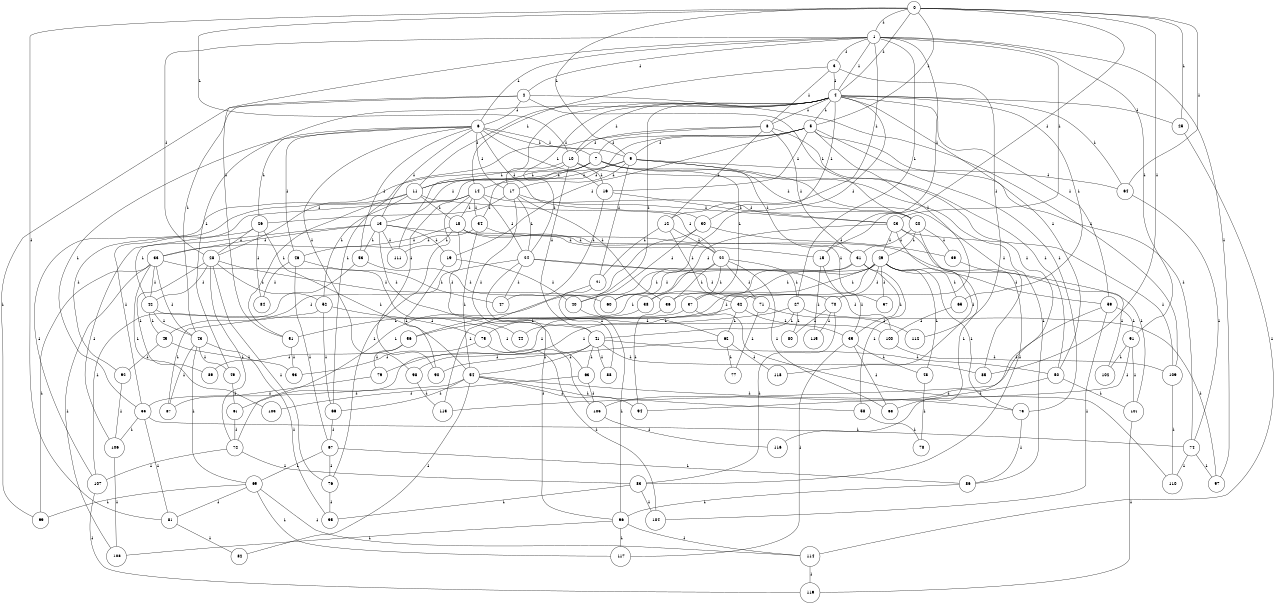 graph G {
size="8.5,11;"
ratio = "expand;"
fixedsize="true;"
overlap="scale;"
node[shape=circle,width=.12,hight=.12,fontsize=12]
edge[fontsize=12]

0[label=" 0" color=black, pos="0.099176635,2.6711617!"];
1[label=" 1" color=black, pos="1.1548544,0.79825265!"];
2[label=" 2" color=black, pos="2.7034541,0.20819395!"];
3[label=" 3" color=black, pos="1.5119949,1.0585007!"];
4[label=" 4" color=black, pos="2.8850598,2.4185785!"];
5[label=" 5" color=black, pos="0.95124703,0.71198995!"];
6[label=" 6" color=black, pos="2.3111669,0.48603887!"];
7[label=" 7" color=black, pos="1.1330156,1.6529921!"];
8[label=" 8" color=black, pos="1.2695049,2.1793281!"];
9[label=" 9" color=black, pos="0.12420122,2.9311847!"];
10[label=" 10" color=black, pos="0.79779089,1.5703235!"];
11[label=" 11" color=black, pos="2.5559449,1.6854888!"];
12[label=" 12" color=black, pos="2.4179501,1.7695285!"];
13[label=" 13" color=black, pos="1.0297006,0.51351705!"];
14[label=" 14" color=black, pos="0.054347115,1.1027995!"];
15[label=" 15" color=black, pos="2.5109672,1.419555!"];
16[label=" 16" color=black, pos="1.0799454,1.2048314!"];
17[label=" 17" color=black, pos="2.5764639,1.0318019!"];
18[label=" 18" color=black, pos="2.2753946,2.6840406!"];
19[label=" 19" color=black, pos="2.2309496,1.2723441!"];
20[label=" 20" color=black, pos="2.4735967,0.018096871!"];
21[label=" 21" color=black, pos="1.5233911,1.8441649!"];
22[label=" 22" color=black, pos="1.5311698,2.765101!"];
23[label=" 23" color=black, pos="2.702756,0.82260918!"];
24[label=" 24" color=black, pos="2.7835391,1.986848!"];
25[label=" 25" color=black, pos="1.1634566,2.7342578!"];
26[label=" 26" color=black, pos="2.6207754,2.2701907!"];
27[label=" 27" color=black, pos="0.78782775,2.5006247!"];
28[label=" 28" color=black, pos="1.5844075,0.76472178!"];
29[label=" 29" color=black, pos="0.05033548,2.6855368!"];
30[label=" 30" color=black, pos="1.5558511,2.6236424!"];
31[label=" 31" color=black, pos="2.6352937,2.0413086!"];
32[label=" 32" color=black, pos="1.4736921,1.7788359!"];
33[label=" 33" color=black, pos="1.0468066,0.075999879!"];
34[label=" 34" color=black, pos="0.931392,1.519307!"];
35[label=" 35" color=black, pos="0.88872541,0.98064419!"];
36[label=" 36" color=black, pos="0.53865321,2.5809315!"];
37[label=" 37" color=black, pos="2.3542526,0.17049401!"];
38[label=" 38" color=black, pos="1.717106,1.1687109!"];
39[label=" 39" color=black, pos="2.240388,0.77123258!"];
40[label=" 40" color=black, pos="0.23817606,2.3512288!"];
41[label=" 41" color=black, pos="0.063162074,0.95256463!"];
42[label=" 42" color=black, pos="1.7734192,1.7137738!"];
43[label=" 43" color=black, pos="0.49180324,0.13527752!"];
44[label=" 44" color=black, pos="2.439784,2.6194451!"];
45[label=" 45" color=black, pos="2.9826772,2.7041404!"];
46[label=" 46" color=black, pos="2.5840755,2.0521829!"];
47[label=" 47" color=black, pos="0.082870733,2.5385436!"];
48[label=" 48" color=black, pos="0.37348392,0.60602944!"];
49[label=" 49" color=black, pos="2.317001,0.43120007!"];
50[label=" 50" color=black, pos="2.0304657,2.7525649!"];
51[label=" 51" color=black, pos="1.8393919,2.5527254!"];
52[label=" 52" color=black, pos="0.60405141,1.0732125!"];
53[label=" 53" color=black, pos="1.9621097,1.2865118!"];
54[label=" 54" color=black, pos="1.6502042,0.37064871!"];
55[label=" 55" color=black, pos="2.1621102,0.054121713!"];
56[label=" 56" color=black, pos="1.7989647,1.9722401!"];
57[label=" 57" color=black, pos="0.21874523,2.206386!"];
58[label=" 58" color=black, pos="0.54841409,1.7714798!"];
59[label=" 59" color=black, pos="2.8467934,0.66698189!"];
60[label=" 60" color=black, pos="0.49637569,2.0375734!"];
61[label=" 61" color=black, pos="1.5175473,1.0046705!"];
62[label=" 62" color=black, pos="2.6627799,1.9008264!"];
63[label=" 63" color=black, pos="1.2845116,2.3604843!"];
64[label=" 64" color=black, pos="1.6150993,2.199442!"];
65[label=" 65" color=black, pos="1.7361646,2.0830554!"];
66[label=" 66" color=black, pos="1.364779,1.6723847!"];
67[label=" 67" color=black, pos="2.1787404,0.66241717!"];
68[label=" 68" color=black, pos="0.079560945,0.13360145!"];
69[label=" 69" color=black, pos="1.0240758,2.7648598!"];
70[label=" 70" color=black, pos="1.5135912,1.5117459!"];
71[label=" 71" color=black, pos="1.6206343,2.8815791!"];
72[label=" 72" color=black, pos="1.2049545,2.0695781!"];
73[label=" 73" color=black, pos="0.4868492,2.2256977!"];
74[label=" 74" color=black, pos="0.0071687996,1.0632006!"];
75[label=" 75" color=black, pos="2.2374489,0.86102533!"];
76[label=" 76" color=black, pos="2.4256083,1.9141181!"];
77[label=" 77" color=black, pos="0.13289876,2.1365399!"];
78[label=" 78" color=black, pos="0.34466407,2.4445928!"];
79[label=" 79" color=black, pos="2.5205159,0.20103198!"];
80[label=" 80" color=black, pos="0.40719299,0.66658946!"];
81[label=" 81" color=black, pos="0.42324367,2.7456704!"];
82[label=" 82" color=black, pos="2.7903696,2.6163217!"];
83[label=" 83" color=black, pos="0.53448877,0.34482836!"];
84[label=" 84" color=black, pos="1.4719738,1.4097813!"];
85[label=" 85" color=black, pos="1.9379244,1.2513625!"];
86[label=" 86" color=black, pos="0.1946069,2.2478868!"];
87[label=" 87" color=black, pos="1.0221272,1.4405932!"];
88[label=" 88" color=black, pos="2.7195289,2.3233624!"];
89[label=" 89" color=black, pos="1.9994698,1.5731851!"];
90[label=" 90" color=black, pos="0.87790378,0.8176579!"];
91[label=" 91" color=black, pos="1.6668538,1.3724897!"];
92[label=" 92" color=black, pos="1.4214328,1.7437001!"];
93[label=" 93" color=black, pos="2.3285921,0.64194557!"];
94[label=" 94" color=black, pos="0.69101802,1.2383217!"];
95[label=" 95" color=black, pos="1.3387512,2.1424654!"];
96[label=" 96" color=black, pos="0.78609754,1.2010527!"];
97[label=" 97" color=black, pos="1.5348606,2.5754068!"];
98[label=" 98" color=black, pos="2.9637445,0.8251569!"];
99[label=" 99" color=black, pos="0.55555094,2.7694259!"];
100[label=" 100" color=black, pos="2.9799175,0.33634083!"];
101[label=" 101" color=black, pos="0.5081887,1.8317085!"];
102[label=" 102" color=black, pos="1.8681188,0.91235193!"];
103[label=" 103" color=black, pos="1.7489452,2.2651501!"];
104[label=" 104" color=black, pos="1.5206451,1.3206101!"];
105[label=" 105" color=black, pos="2.2404406,0.46827005!"];
106[label=" 106" color=black, pos="2.2890816,0.83478338!"];
107[label=" 107" color=black, pos="2.4910735,1.8216162!"];
108[label=" 108" color=black, pos="0.11733525,2.7795006!"];
109[label=" 109" color=black, pos="2.1362434,2.8247307!"];
110[label=" 110" color=black, pos="1.6812394,2.2112322!"];
111[label=" 111" color=black, pos="1.7918999,2.9652273!"];
112[label=" 112" color=black, pos="0.94258517,1.3680507!"];
113[label=" 113" color=black, pos="2.1818543,1.3872108!"];
114[label=" 114" color=black, pos="2.1297477,1.3155684!"];
115[label=" 115" color=black, pos="1.8262035,2.0918123!"];
116[label=" 116" color=black, pos="2.2951416,1.5690626!"];
117[label=" 117" color=black, pos="1.4825219,1.4357473!"];
118[label=" 118" color=black, pos="2.1308759,2.5939459!"];
119[label=" 119" color=black, pos="2.1233619,2.2353209!"];
0--1[label="1"]
0--4[label="1"]
0--5[label="1"]
0--9[label="1"]
0--10[label="1"]
0--15[label="1"]
0--25[label="1"]
0--64[label="1"]
0--81[label="1"]
0--85[label="1"]
1--2[label="1"]
1--3[label="1"]
1--4[label="1"]
1--6[label="1"]
1--12[label="1"]
1--15[label="1"]
1--23[label="1"]
1--27[label="1"]
1--28[label="1"]
1--51[label="1"]
1--91[label="1"]
1--97[label="1"]
2--6[label="1"]
2--20[label="1"]
2--43[label="1"]
2--99[label="1"]
2--109[label="1"]
3--4[label="1"]
3--8[label="1"]
3--14[label="1"]
3--112[label="1"]
4--5[label="1"]
4--8[label="1"]
4--10[label="1"]
4--11[label="1"]
4--17[label="1"]
4--25[label="1"]
4--30[label="1"]
4--40[label="1"]
4--49[label="1"]
4--50[label="1"]
4--59[label="1"]
4--62[label="1"]
4--64[label="1"]
4--65[label="1"]
4--111[label="1"]
5--7[label="1"]
5--9[label="1"]
5--16[label="1"]
5--19[label="1"]
5--34[label="1"]
5--70[label="1"]
5--73[label="1"]
5--74[label="1"]
6--7[label="1"]
6--9[label="1"]
6--13[label="1"]
6--16[label="1"]
6--17[label="1"]
6--26[label="1"]
6--30[label="1"]
6--46[label="1"]
6--53[label="1"]
6--55[label="1"]
6--98[label="1"]
7--11[label="1"]
7--13[label="1"]
7--20[label="1"]
7--37[label="1"]
7--50[label="1"]
7--90[label="1"]
8--10[label="1"]
8--12[label="1"]
8--31[label="1"]
8--66[label="1"]
8--105[label="1"]
9--11[label="1"]
9--14[label="1"]
9--17[label="1"]
9--21[label="1"]
9--31[label="1"]
9--64[label="1"]
9--85[label="1"]
10--16[label="1"]
10--24[label="1"]
10--28[label="1"]
10--41[label="1"]
10--86[label="1"]
11--18[label="1"]
11--22[label="1"]
11--51[label="1"]
11--52[label="1"]
11--107[label="1"]
12--21[label="1"]
12--22[label="1"]
12--32[label="1"]
13--15[label="1"]
13--19[label="1"]
13--33[label="1"]
13--42[label="1"]
13--44[label="1"]
13--53[label="1"]
13--111[label="1"]
14--18[label="1"]
14--20[label="1"]
14--24[label="1"]
14--34[label="1"]
14--55[label="1"]
14--76[label="1"]
14--92[label="1"]
15--35[label="1"]
15--115[label="1"]
16--23[label="1"]
16--47[label="1"]
17--23[label="1"]
17--24[label="1"]
17--26[label="1"]
17--36[label="1"]
17--63[label="1"]
18--22[label="1"]
18--33[label="1"]
18--41[label="1"]
18--57[label="1"]
18--111[label="1"]
19--40[label="1"]
19--90[label="1"]
20--29[label="1"]
20--31[label="1"]
20--39[label="1"]
20--118[label="1"]
21--88[label="1"]
21--113[label="1"]
22--27[label="1"]
22--36[label="1"]
22--37[label="1"]
22--60[label="1"]
22--68[label="1"]
22--71[label="1"]
23--29[label="1"]
23--38[label="1"]
23--83[label="1"]
23--109[label="1"]
23--116[label="1"]
24--45[label="1"]
24--47[label="1"]
24--70[label="1"]
24--96[label="1"]
24--100[label="1"]
25--114[label="1"]
26--28[label="1"]
26--54[label="1"]
26--84[label="1"]
26--106[label="1"]
27--41[label="1"]
27--79[label="1"]
27--80[label="1"]
27--97[label="1"]
28--42[label="1"]
28--52[label="1"]
28--60[label="1"]
28--72[label="1"]
28--76[label="1"]
28--89[label="1"]
29--32[label="1"]
29--36[label="1"]
29--38[label="1"]
29--48[label="1"]
29--56[label="1"]
29--57[label="1"]
29--59[label="1"]
29--65[label="1"]
29--73[label="1"]
29--75[label="1"]
30--39[label="1"]
30--40[label="1"]
30--72[label="1"]
31--35[label="1"]
31--58[label="1"]
31--60[label="1"]
31--61[label="1"]
32--35[label="1"]
32--44[label="1"]
32--62[label="1"]
33--42[label="1"]
33--43[label="1"]
33--99[label="1"]
33--103[label="1"]
33--105[label="1"]
33--108[label="1"]
34--46[label="1"]
34--54[label="1"]
34--101[label="1"]
35--48[label="1"]
35--68[label="1"]
35--117[label="1"]
36--94[label="1"]
37--51[label="1"]
37--110[label="1"]
38--56[label="1"]
39--102[label="1"]
40--96[label="1"]
41--50[label="1"]
41--54[label="1"]
41--63[label="1"]
41--85[label="1"]
41--88[label="1"]
41--98[label="1"]
42--43[label="1"]
42--45[label="1"]
42--100[label="1"]
43--49[label="1"]
43--69[label="1"]
43--87[label="1"]
43--95[label="1"]
45--92[label="1"]
45--93[label="1"]
46--47[label="1"]
46--67[label="1"]
46--84[label="1"]
48--78[label="1"]
49--61[label="1"]
50--68[label="1"]
50--101[label="1"]
51--93[label="1"]
52--66[label="1"]
52--75[label="1"]
52--87[label="1"]
53--71[label="1"]
53--107[label="1"]
54--55[label="1"]
54--58[label="1"]
54--66[label="1"]
54--73[label="1"]
54--82[label="1"]
54--94[label="1"]
55--74[label="1"]
55--81[label="1"]
55--106[label="1"]
56--79[label="1"]
56--89[label="1"]
58--78[label="1"]
59--91[label="1"]
59--104[label="1"]
59--113[label="1"]
61--72[label="1"]
62--77[label="1"]
62--90[label="1"]
62--118[label="1"]
63--103[label="1"]
63--105[label="1"]
64--74[label="1"]
65--100[label="1"]
66--67[label="1"]
67--69[label="1"]
67--76[label="1"]
67--86[label="1"]
69--81[label="1"]
69--99[label="1"]
69--114[label="1"]
69--117[label="1"]
70--80[label="1"]
70--83[label="1"]
70--115[label="1"]
71--77[label="1"]
71--112[label="1"]
72--83[label="1"]
72--107[label="1"]
73--86[label="1"]
74--97[label="1"]
74--110[label="1"]
75--93[label="1"]
75--104[label="1"]
76--95[label="1"]
79--87[label="1"]
81--82[label="1"]
83--95[label="1"]
83--104[label="1"]
86--96[label="1"]
91--94[label="1"]
91--101[label="1"]
91--102[label="1"]
92--106[label="1"]
96--108[label="1"]
96--114[label="1"]
96--117[label="1"]
98--113[label="1"]
100--109[label="1"]
101--119[label="1"]
105--116[label="1"]
106--108[label="1"]
107--119[label="1"]
109--110[label="1"]
114--119[label="1"]

}
